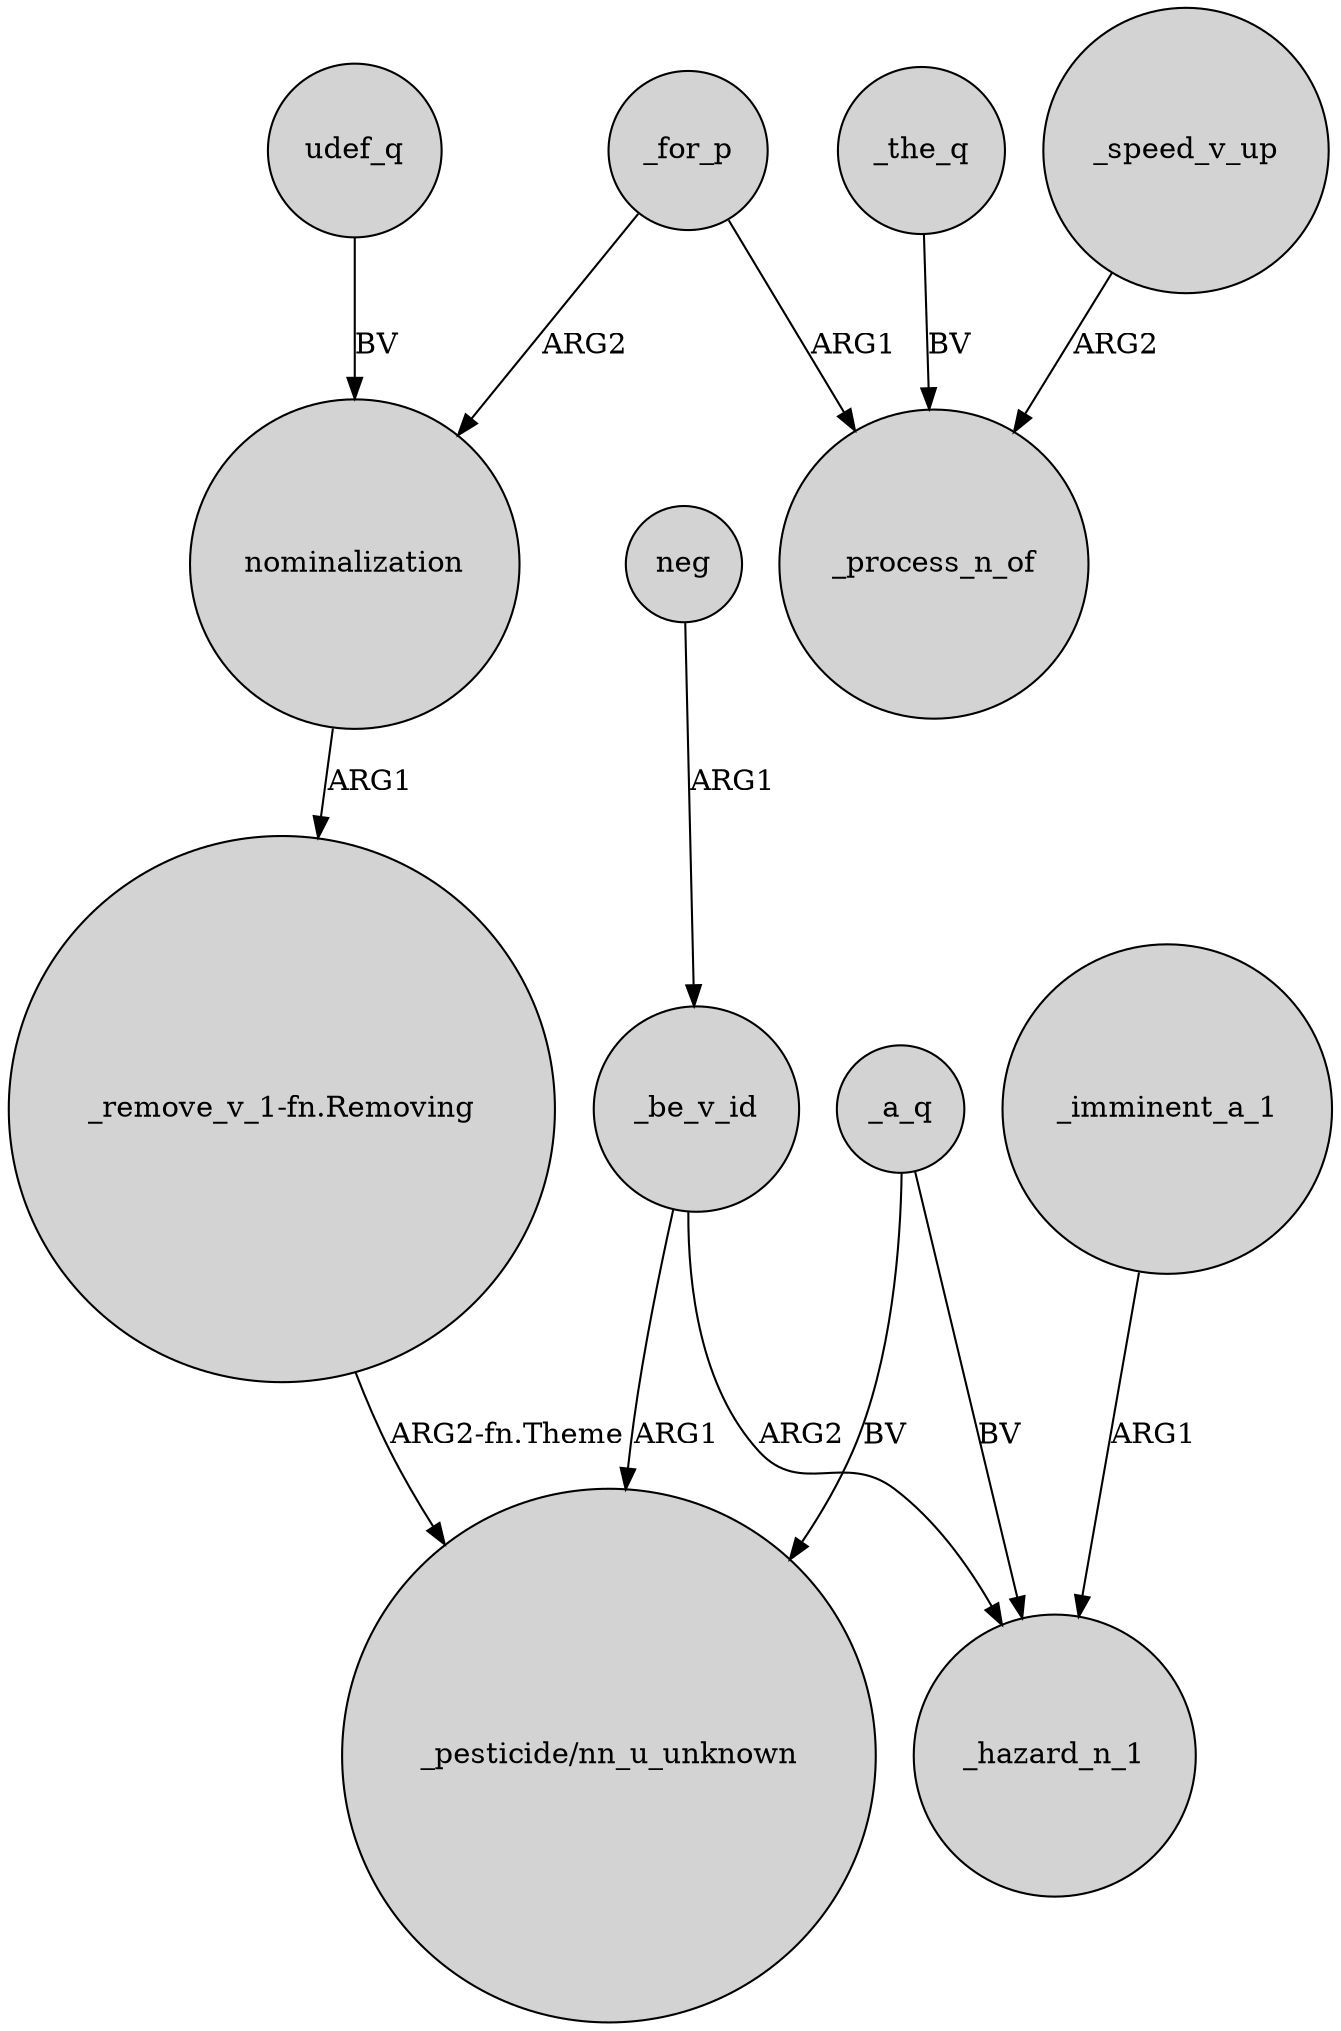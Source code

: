 digraph {
	node [shape=circle style=filled]
	_for_p -> nominalization [label=ARG2]
	_be_v_id -> "_pesticide/nn_u_unknown" [label=ARG1]
	neg -> _be_v_id [label=ARG1]
	nominalization -> "_remove_v_1-fn.Removing" [label=ARG1]
	_a_q -> _hazard_n_1 [label=BV]
	_for_p -> _process_n_of [label=ARG1]
	_imminent_a_1 -> _hazard_n_1 [label=ARG1]
	_be_v_id -> _hazard_n_1 [label=ARG2]
	_speed_v_up -> _process_n_of [label=ARG2]
	udef_q -> nominalization [label=BV]
	_a_q -> "_pesticide/nn_u_unknown" [label=BV]
	_the_q -> _process_n_of [label=BV]
	"_remove_v_1-fn.Removing" -> "_pesticide/nn_u_unknown" [label="ARG2-fn.Theme"]
}
